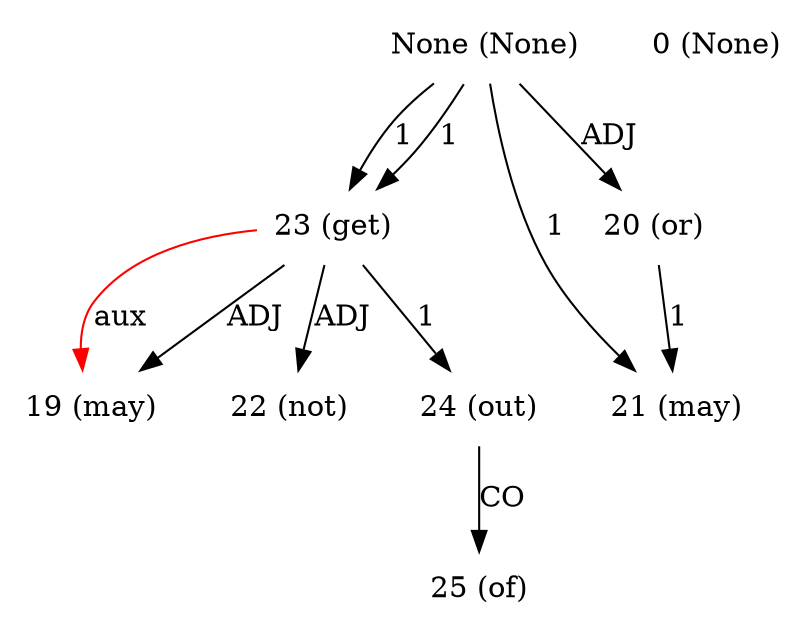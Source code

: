 digraph G{
edge [dir=forward]
node [shape=plaintext]

None [label="None (None)"]
None -> 23 [label="1"]
None -> 21 [label="1"]
None [label="None (None)"]
None -> 20 [label="ADJ"]
None [label="None (None)"]
None -> 23 [label="1"]
0 [label="0 (None)"]
19 [label="19 (may)"]
23 -> 19 [label="aux", color="red"]
20 [label="20 (or)"]
20 -> 21 [label="1"]
21 [label="21 (may)"]
22 [label="22 (not)"]
23 [label="23 (get)"]
23 -> 24 [label="1"]
23 -> 19 [label="ADJ"]
23 -> 22 [label="ADJ"]
24 [label="24 (out)"]
24 -> 25 [label="CO"]
25 [label="25 (of)"]
}

